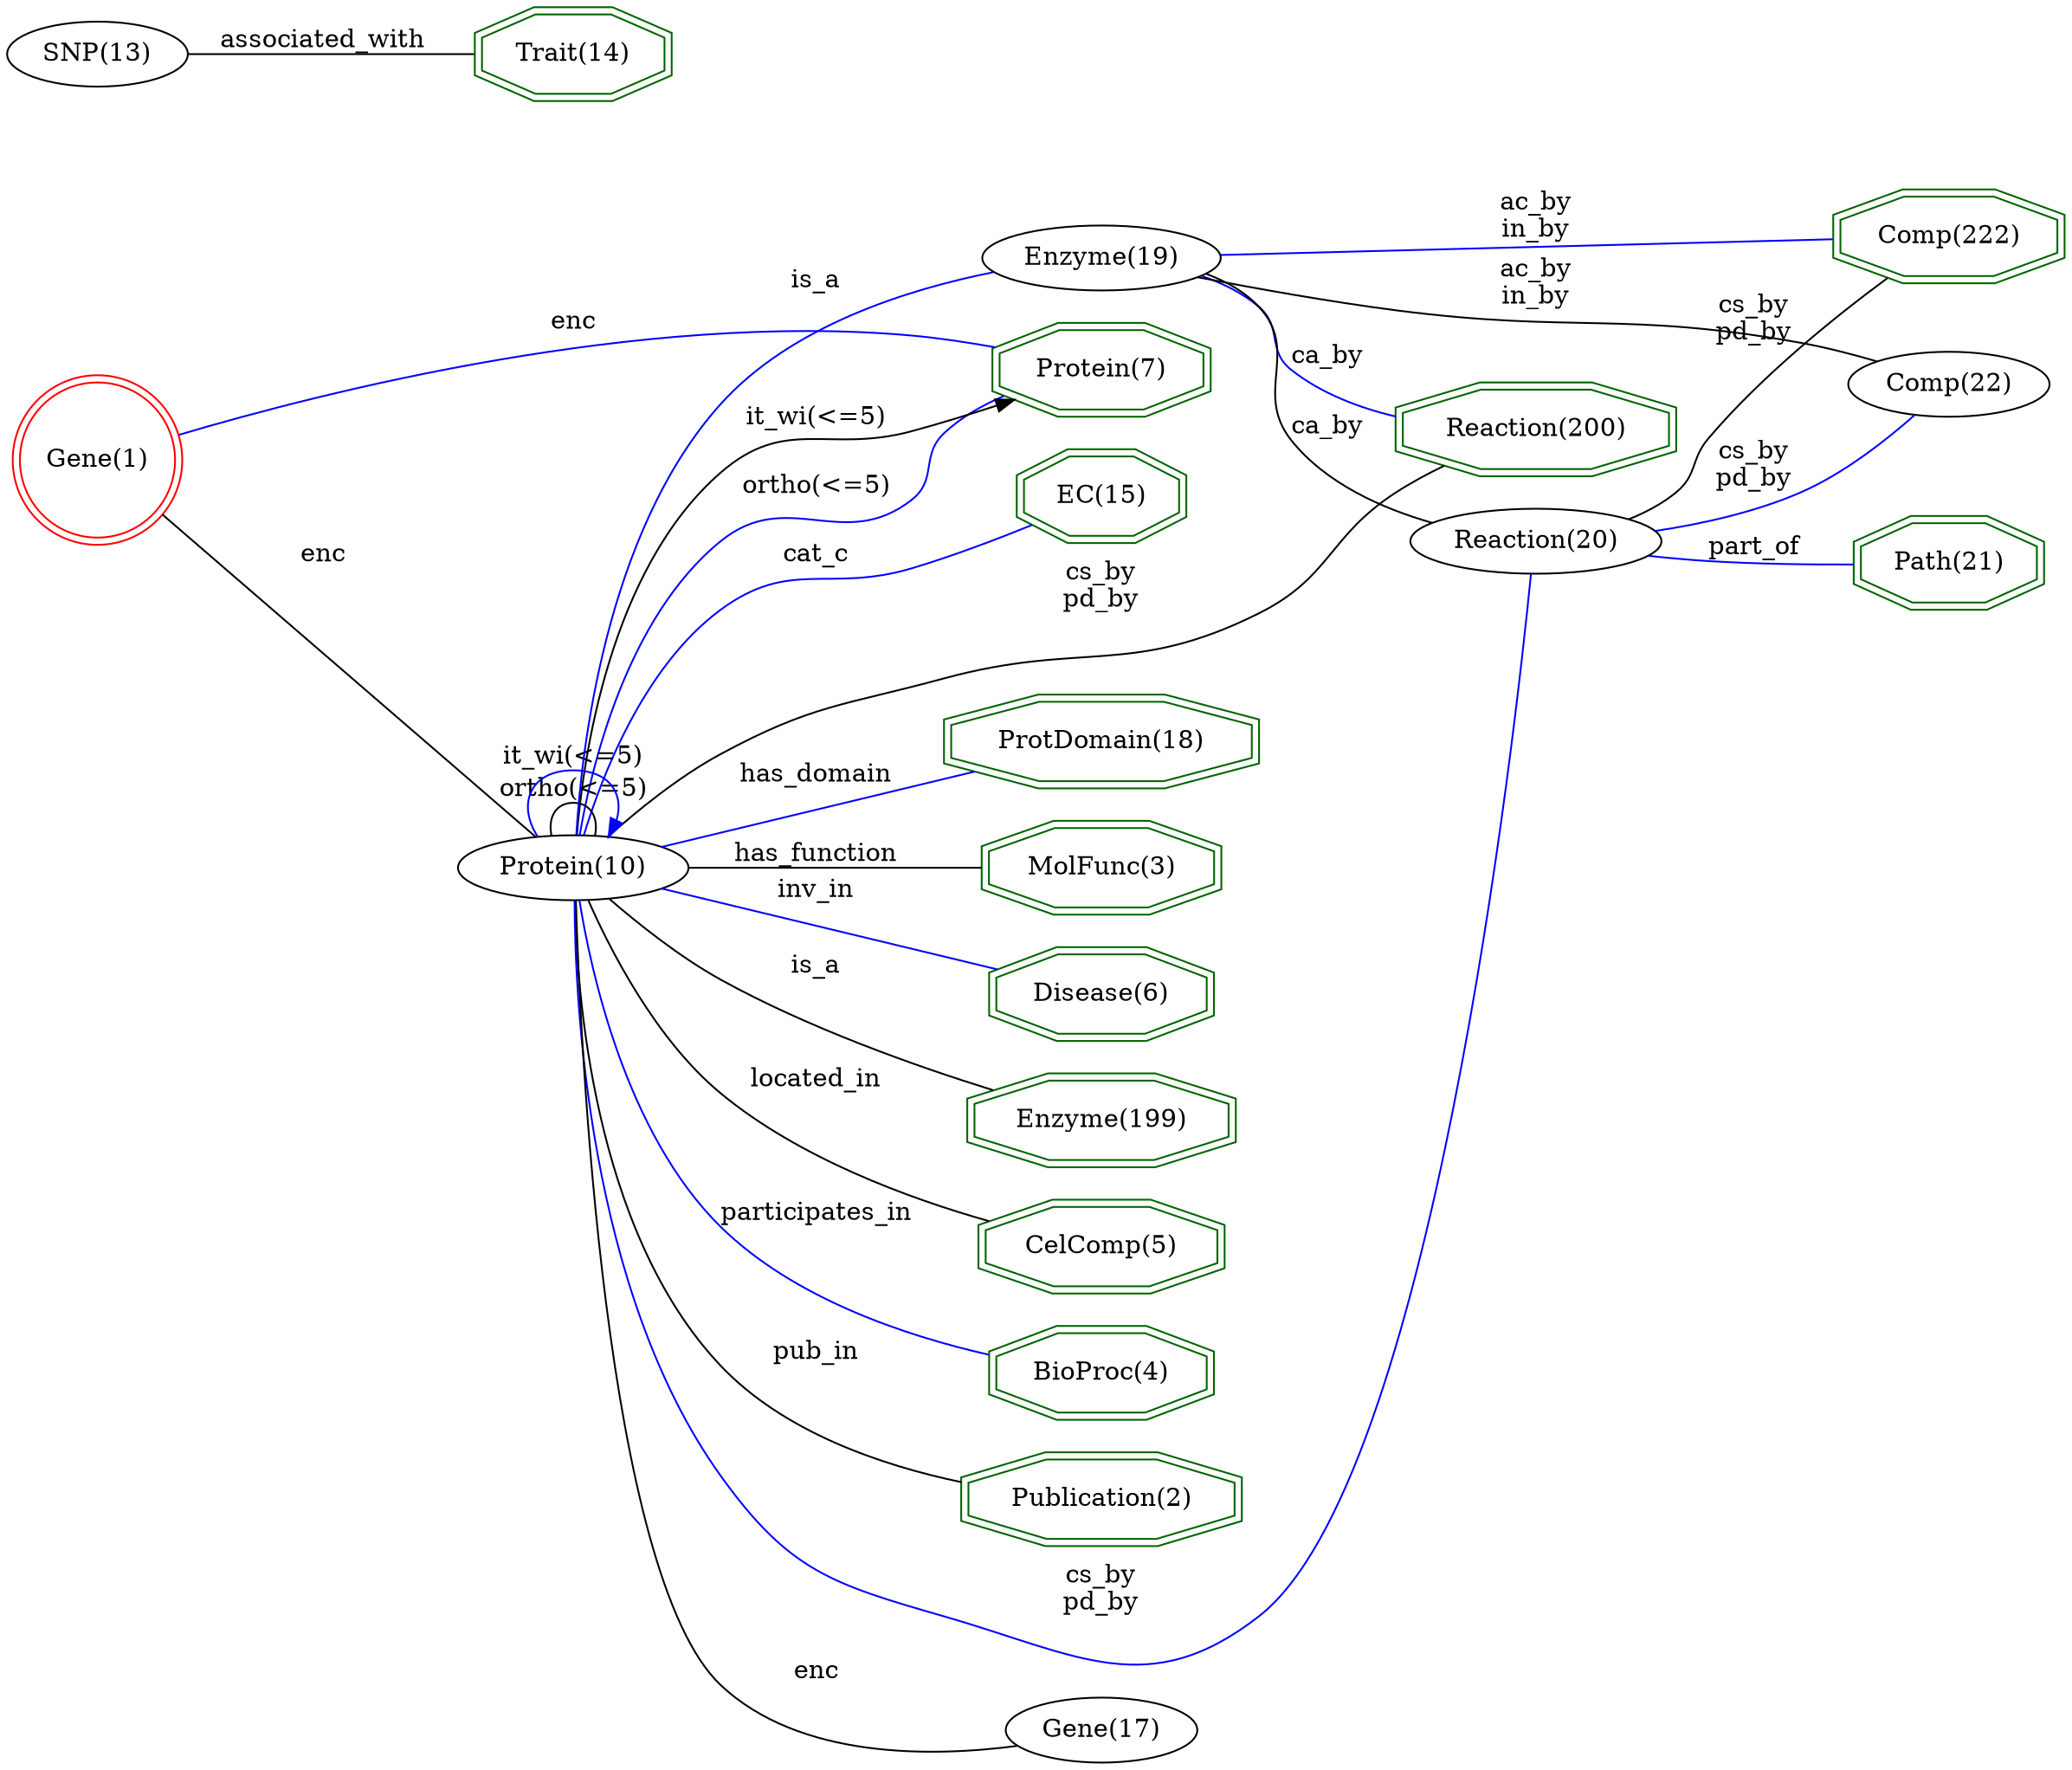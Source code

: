 digraph {
	graph [_draw_="c 9 -#fffffe00 C 7 -#ffffff P 4 0 0 0 898 989.52 898 989.52 0 ",
		bb="0,0,989.52,898",
		dpi=96,
		rankdir=LR,
		xdotversion=1.7
	];
	node [label="\N"];
	"EC(15)"	[_draw_="c 7 -#006400 p 8 547.67 630.54 547.67 645.46 524.69 656 492.19 656 469.22 645.46 469.22 630.54 492.19 620 524.69 620 c 7 -#006400 \
p 8 551.68 627.98 551.68 648.02 525.57 660 491.32 660 465.21 648.02 465.21 627.98 491.32 616 525.57 616 ",
		_ldraw_="F 14 11 -Times-Roman c 7 -#000000 T 508.44 633.8 0 41.21 6 -EC(15) ",
		color=darkgreen,
		height=0.61111,
		pos="508.44,638",
		shape=doubleoctagon,
		width=1.1977];
	"Reaction(200)"	[_draw_="c 7 -#006400 p 8 791.12 660.54 791.12 675.46 752.53 686 697.96 686 659.37 675.46 659.37 660.54 697.96 650 752.53 650 c 7 -#006400 \
p 8 795.13 657.49 795.13 678.51 753.07 690 697.42 690 655.36 678.51 655.36 657.49 697.42 646 753.07 646 ",
		_ldraw_="F 14 11 -Times-Roman c 7 -#000000 T 725.25 663.8 0 80.08 13 -Reaction(200) ",
		color=darkgreen,
		height=0.61111,
		pos="725.25,668",
		shape=doubleoctagon,
		width=1.9359];
	"Comp(222)"	[_draw_="c 7 -#006400 p 8 985.59 760.54 985.59 775.46 953.28 786 907.6 786 875.3 775.46 875.3 760.54 907.6 750 953.28 750 c 7 -#006400 p \
8 989.59 757.64 989.59 778.36 953.92 790 906.96 790 871.29 778.36 871.29 757.64 906.96 746 953.92 746 ",
		_ldraw_="F 14 11 -Times-Roman c 7 -#000000 T 930.44 763.8 0 64.55 9 -Comp(222) ",
		color=darkgreen,
		height=0.61111,
		pos="930.44,768",
		shape=doubleoctagon,
		width=1.641];
	"Path(21)"	[_draw_="c 7 -#006400 p 8 974.26 587.54 974.26 602.46 948.59 613 912.29 613 886.63 602.46 886.63 587.54 912.29 577 948.59 577 c 7 -#006400 \
p 8 978.25 584.86 978.25 605.14 949.38 617 911.51 617 882.63 605.14 882.63 584.86 911.51 573 949.38 573 ",
		_ldraw_="F 14 11 -Times-Roman c 7 -#000000 T 930.44 590.8 0 48.21 8 -Path(21) ",
		color=darkgreen,
		height=0.61111,
		pos="930.44,595",
		shape=doubleoctagon,
		width=1.3307];
	"ProtDomain(18)"	[_draw_="c 7 -#006400 p 8 582.3 504.54 582.3 519.46 539.03 530 477.85 530 434.59 519.46 434.59 504.54 477.85 494 539.03 494 c 7 -#006400 \
p 8 586.31 501.4 586.31 522.6 539.52 534 477.37 534 430.58 522.6 430.58 501.4 477.37 490 539.52 490 ",
		_ldraw_="F 14 11 -Times-Roman c 7 -#000000 T 508.44 507.8 0 91.77 14 -ProtDomain(18) ",
		color=darkgreen,
		height=0.61111,
		pos="508.44,512",
		shape=doubleoctagon,
		width=2.1578];
	"MolFunc(3)"	[_draw_="c 7 -#006400 p 8 565.83 442.54 565.83 457.46 532.21 468 484.67 468 451.05 457.46 451.05 442.54 484.67 432 532.21 432 c 7 -#006400 \
p 8 569.85 439.61 569.85 460.39 532.83 472 484.05 472 447.04 460.39 447.04 439.61 484.05 428 532.83 428 ",
		_ldraw_="F 14 11 -Times-Roman c 7 -#000000 T 508.44 445.8 0 67.66 10 -MolFunc(3) ",
		color=darkgreen,
		height=0.61111,
		pos="508.44,450",
		shape=doubleoctagon,
		width=1.7];
	"Disease(6)"	[_draw_="c 7 -#006400 p 8 560.19 380.54 560.19 395.46 529.88 406 487.01 406 456.7 395.46 456.7 380.54 487.01 370 529.88 370 c 7 -#006400 \
p 8 564.18 377.7 564.18 398.3 530.55 410 486.34 410 452.7 398.3 452.7 377.7 486.34 366 530.55 366 ",
		_ldraw_="F 14 11 -Times-Roman c 7 -#000000 T 508.44 383.8 0 59.86 10 -Disease(6) ",
		color=darkgreen,
		height=0.61111,
		pos="508.44,388",
		shape=doubleoctagon,
		width=1.5519];
	"Enzyme(199)"	[_draw_="c 7 -#006400 p 8 571.51 318.54 571.51 333.46 534.57 344 482.32 344 445.38 333.46 445.38 318.54 482.32 308 534.57 308 c 7 -#006400 \
p 8 575.51 315.53 575.51 336.47 535.13 348 481.76 348 441.37 336.47 441.37 315.53 481.76 304 535.13 304 ",
		_ldraw_="F 14 11 -Times-Roman c 7 -#000000 T 508.44 321.8 0 76.19 11 -Enzyme(199) ",
		color=darkgreen,
		height=0.61111,
		pos="508.44,326",
		shape=doubleoctagon,
		width=1.8621];
	"CelComp(5)"	[_draw_="c 7 -#006400 p 8 567.05 256.54 567.05 271.46 532.72 282 484.17 282 449.84 271.46 449.84 256.54 484.17 246 532.72 246 c 7 -#006400 \
p 8 571.03 253.59 571.03 274.41 533.31 286 483.57 286 445.85 274.41 445.85 253.59 483.57 242 533.31 242 ",
		_ldraw_="F 14 11 -Times-Roman c 7 -#000000 T 508.44 259.8 0 69.99 10 -CelComp(5) ",
		color=darkgreen,
		height=0.61111,
		pos="508.44,264",
		shape=doubleoctagon,
		width=1.7443];
	"Protein(7)"	[_draw_="c 7 -#006400 p 8 557.96 692.54 557.96 707.46 528.96 718 487.93 718 458.92 707.46 458.92 692.54 487.93 682 528.96 682 c 7 -#006400 \
p 8 561.95 689.74 561.95 710.26 529.65 722 487.23 722 454.94 710.26 454.94 689.74 487.23 678 529.65 678 ",
		_ldraw_="F 14 11 -Times-Roman c 7 -#000000 T 508.44 695.8 0 56.77 10 -Protein(7) ",
		color=darkgreen,
		height=0.61111,
		pos="508.44,700",
		shape=doubleoctagon,
		width=1.4931];
	"BioProc(4)"	[_draw_="c 7 -#006400 p 8 561.9 194.54 561.9 209.46 530.58 220 486.3 220 454.99 209.46 454.99 194.54 486.3 184 530.58 184 c 7 -#006400 p \
8 565.9 191.67 565.9 212.33 531.24 224 485.65 224 450.99 212.33 450.99 191.67 485.65 180 531.24 180 ",
		_ldraw_="F 14 11 -Times-Roman c 7 -#000000 T 508.44 197.8 0 62.21 10 -BioProc(4) ",
		color=darkgreen,
		height=0.61111,
		pos="508.44,202",
		shape=doubleoctagon,
		width=1.5966];
	"Publication(2)"	[_draw_="c 7 -#006400 p 8 574.34 132.54 574.34 147.46 535.74 158 481.15 158 442.55 147.46 442.55 132.54 481.15 122 535.74 122 c 7 -#006400 \
p 8 578.35 129.49 578.35 150.51 536.28 162 480.61 162 438.54 150.51 438.54 129.49 480.61 118 536.28 118 ",
		_ldraw_="F 14 11 -Times-Roman c 7 -#000000 T 508.44 135.8 0 80.1 14 -Publication(2) ",
		color=darkgreen,
		height=0.61111,
		pos="508.44,140",
		shape=doubleoctagon,
		width=1.9362];
	"Trait(14)"	[_draw_="c 7 -#006400 p 8 307.26 868.54 307.26 883.46 280.73 894 243.2 894 216.66 883.46 216.66 868.54 243.2 858 280.73 858 c 7 -#006400 \
p 8 311.28 865.83 311.28 886.17 281.5 898 242.43 898 212.65 886.17 212.65 865.83 242.43 854 281.5 854 ",
		_ldraw_="F 14 11 -Times-Roman c 7 -#000000 T 261.96 871.8 0 50.05 9 -Trait(14) ",
		color=darkgreen,
		height=0.61111,
		pos="261.96,876",
		shape=doubleoctagon,
		width=1.3655];
	"Gene(1)"	[_draw_="c 7 -#ff0000 e 43.08 663 39.15 39.15 c 7 -#ff0000 e 43.08 663 43.15 43.15 ",
		_ldraw_="F 14 11 -Times-Roman c 7 -#000000 T 43.08 658.8 0 45.86 7 -Gene(1) ",
		color=red,
		height=1.1966,
		pos="43.077,663",
		shape=doublecircle,
		width=1.1966];
	"Gene(1)" -> "Protein(7)"	[_draw_="c 7 -#0000ff B 7 83.51 678.62 150.83 703.37 292.34 747.03 412.76 729 431.12 726.25 450.84 720.66 467.51 715.11 ",
		_ldraw_="F 14 11 -Times-Roman c 7 -#000000 T 261.96 734.8 0 19.43 3 -enc ",
		arrowhead=none,
		color=blue,
		label=enc,
		lp="261.96,739",
		pos="83.511,678.62 150.83,703.37 292.34,747.03 412.76,729 431.12,726.25 450.84,720.66 467.51,715.11"];
	"Protein(10)"	[_draw_="c 7 -#000000 e 261.96 450 50.27 18 ",
		_ldraw_="F 14 11 -Times-Roman c 7 -#000000 T 261.96 445.8 0 63.77 11 -Protein(10) ",
		height=0.5,
		pos="261.96,450",
		width=1.3996];
	"Gene(1)" -> "Protein(10)"	[_draw_="c 7 -#000000 B 4 74.69 632.93 120.93 587.52 207.07 502.92 243.73 466.92 ",
		_ldraw_="F 14 11 -Times-Roman c 7 -#000000 T 148.86 603.8 0 19.43 3 -enc ",
		arrowhead=none,
		color=black,
		label=enc,
		lp="148.86,608",
		pos="74.691,632.93 120.93,587.52 207.07,502.92 243.73,466.92"];
	"Protein(10)" -> "EC(15)"	[_draw_="c 7 -#0000ff B 10 267.3 468.2 275.02 496.6 293.87 551.27 330.35 581 359.82 605.03 376.53 592.46 412.76 604 432.56 610.31 454.42 \
618.1 472.13 624.63 ",
		_ldraw_="F 14 11 -Times-Roman c 7 -#000000 T 371.55 606.8 0 29.53 5 -cat_c ",
		arrowhead=none,
		color=blue,
		label=cat_c,
		lp="371.55,611",
		pos="267.3,468.2 275.02,496.6 293.87,551.27 330.35,581 359.82,605.03 376.53,592.46 412.76,604 432.56,610.31 454.42,618.1 472.13,624.63"];
	"Protein(10)" -> "Reaction(200)"	[_draw_="c 7 -#000000 B 16 279.66 467.11 292.56 479.55 311.37 496.05 330.35 507 371.42 530.69 385.28 529.63 430.76 543 498.76 562.99 522.67 \
547.42 586.12 579 622.12 596.92 621.48 615.64 655.55 637 663.31 641.86 671.96 646.39 680.44 650.39 ",
		_ldraw_="F 14 11 -Times-Roman c 7 -#000000 T 508.44 595.8 0 32.66 5 -cs_by F 14 11 -Times-Roman c 7 -#000000 T 508.44 581.8 0 35 5 -pd_by ",
		arrowhead=none,
		color=black,
		label="cs_by\npd_by",
		lp="508.44,593",
		pos="279.66,467.11 292.56,479.55 311.37,496.05 330.35,507 371.42,530.69 385.28,529.63 430.76,543 498.76,562.99 522.67,547.42 586.12,579 \
622.12,596.92 621.48,615.64 655.55,637 663.31,641.86 671.96,646.39 680.44,650.39"];
	"Protein(10)" -> "ProtDomain(18)"	[_draw_="c 7 -#0000ff B 7 302.84 460.78 311.88 463.18 321.44 465.7 330.35 468 369.15 478 412.85 488.86 447.13 497.29 ",
		_ldraw_="F 14 11 -Times-Roman c 7 -#000000 T 371.55 491.8 0 67.66 10 -has_domain ",
		arrowhead=none,
		color=blue,
		label=has_domain,
		lp="371.55,496",
		pos="302.84,460.78 311.88,463.18 321.44,465.7 330.35,468 369.15,478 412.85,488.86 447.13,497.29"];
	"Protein(10)" -> "MolFunc(3)"	[_draw_="c 7 -#000000 B 4 312.44 450 351.36 450 405.77 450 447.23 450 ",
		_ldraw_="F 14 11 -Times-Roman c 7 -#000000 T 371.55 452.8 0 72.32 12 -has_function ",
		arrowhead=none,
		color=black,
		label=has_function,
		lp="371.55,457",
		pos="312.44,450 351.36,450 405.77,450 447.23,450"];
	"Protein(10)" -> "Disease(6)"	[_draw_="c 7 -#0000ff B 7 302.84 439.22 311.88 436.82 321.44 434.3 330.35 432 373.3 420.93 422.23 408.81 457.77 400.1 ",
		_ldraw_="F 14 11 -Times-Roman c 7 -#000000 T 371.55 434.8 0 35.78 6 -inv_in ",
		arrowhead=none,
		color=blue,
		label=inv_in,
		lp="371.55,439",
		pos="302.84,439.22 311.88,436.82 321.44,434.3 330.35,432 373.3,420.93 422.23,408.81 457.77,400.1"];
	"Protein(10)" -> "Enzyme(199)"	[_draw_="c 7 -#000000 B 7 280.06 433.07 293.02 420.96 311.71 404.92 330.35 394 370.27 370.61 419.72 352.41 456.21 340.75 ",
		_ldraw_="F 14 11 -Times-Roman c 7 -#000000 T 371.55 396.8 0 22.55 4 -is_a ",
		arrowhead=none,
		color=black,
		label=is_a,
		lp="371.55,401",
		pos="280.06,433.07 293.02,420.96 311.71,404.92 330.35,394 370.27,370.61 419.72,352.41 456.21,340.75"];
	"Protein(10)" -> "CelComp(5)"	[_draw_="c 7 -#000000 B 7 269.84 431.91 279.84 407.8 300.49 365.14 330.35 339 365.77 307.99 415.9 288.39 453.78 277.03 ",
		_ldraw_="F 14 11 -Times-Roman c 7 -#000000 T 371.55 341.8 0 58.31 10 -located_in ",
		arrowhead=none,
		color=black,
		label=located_in,
		lp="371.55,346",
		pos="269.84,431.91 279.84,407.8 300.49,365.14 330.35,339 365.77,307.99 415.9,288.39 453.78,277.03"];
	"Protein(10)" -> "Protein(7)"	[_draw_="c 7 -#0000ff B 13 264.99 468.16 269.82 502.59 285.18 577.52 330.35 618 358.67 643.38 382.16 618.42 412.76 641 424.66 649.79 419.37 \
659.56 430.76 669 439.83 676.51 450.95 682.39 461.89 686.91 ",
		_ldraw_="F 14 11 -Times-Roman c 7 -#000000 T 371.55 643.8 0 61.67 10 -ortho(<=5) ",
		arrowhead=none,
		color=blue,
		label="ortho(<=5)",
		lp="371.55,648",
		pos="264.99,468.16 269.82,502.59 285.18,577.52 330.35,618 358.67,643.38 382.16,618.42 412.76,641 424.66,649.79 419.37,659.56 430.76,669 \
439.83,676.51 450.95,682.39 461.89,686.91"];
	"Protein(10)" -> "Protein(7)"	[_draw_="c 7 -#000000 B 7 263.38 468.1 265.31 507.99 275.71 604 330.35 655 334.81 659.16 397.91 674.58 447.53 686.22 ",
		_hdraw_="S 5 -solid c 7 -#000000 C 7 -#000000 P 3 447.04 689.7 457.57 688.57 448.63 682.89 ",
		_ldraw_="F 14 11 -Times-Roman c 7 -#000000 T 371.55 680.8 0 60.89 10 -it_wi(<=5) ",
		arrowhead=normal,
		color=black,
		label="it_wi(<=5)",
		lp="371.55,685",
		pos="e,457.57,688.57 263.38,468.1 265.31,507.99 275.71,604 330.35,655 334.81,659.16 397.91,674.58 447.53,686.22"];
	"Protein(10)" -> "BioProc(4)"	[_draw_="c 7 -#0000ff B 7 265.09 432.01 270.15 397.05 285.96 319.37 330.35 274 362.84 240.78 412.76 222.37 451.32 212.49 ",
		_ldraw_="F 14 11 -Times-Roman c 7 -#000000 T 371.55 276.8 0 82.41 15 -participates_in ",
		arrowhead=none,
		color=blue,
		label=participates_in,
		lp="371.55,281",
		pos="265.09,432.01 270.15,397.05 285.96,319.37 330.35,274 362.84,240.78 412.76,222.37 451.32,212.49"];
	"Protein(10)" -> "Publication(2)"	[_draw_="c 7 -#000000 B 7 262.77 431.93 263.28 387.85 270.64 273.67 330.35 208 358.48 177.05 402.29 160.08 439.29 150.82 ",
		_ldraw_="F 14 11 -Times-Roman c 7 -#000000 T 371.55 210.8 0 38.89 6 -pub_in ",
		arrowhead=none,
		color=black,
		label=pub_in,
		lp="371.55,215",
		pos="262.77,431.93 263.28,387.85 270.64,273.67 330.35,208 358.48,177.05 402.29,160.08 439.29,150.82"];
	"Protein(10)" -> "Protein(10)"	[_draw_="c 7 -#000000 B 7 252.25 467.78 250.6 477.31 253.84 486 261.96 486 270.08 486 273.32 477.31 271.67 467.78 ",
		_ldraw_="F 14 11 -Times-Roman c 7 -#000000 T 261.96 488.8 0 61.67 10 -ortho(<=5) ",
		arrowhead=none,
		color=black,
		label="ortho(<=5)",
		lp="261.96,493",
		pos="252.25,467.78 250.6,477.31 253.84,486 261.96,486 270.08,486 273.32,477.31 271.67,467.78"];
	"Protein(10)" -> "Protein(10)"	[_draw_="c 7 -#0000ff B 7 246.16 467.14 236.87 484.58 242.13 504 261.96 504 278.23 504 284.69 490.94 281.36 476.61 ",
		_hdraw_="S 5 -solid c 7 -#0000ff C 7 -#0000ff P 3 284.59 475.25 277.76 467.14 278.04 477.73 ",
		_ldraw_="F 14 11 -Times-Roman c 7 -#000000 T 261.96 506.8 0 60.89 10 -it_wi(<=5) ",
		arrowhead=normal,
		color=blue,
		label="it_wi(<=5)",
		lp="261.96,511",
		pos="e,277.76,467.14 246.16,467.14 236.87,484.58 242.13,504 261.96,504 278.23,504 284.69,490.94 281.36,476.61"];
	"Reaction(20)"	[_draw_="c 7 -#000000 e 725.25 610 56.04 18 ",
		_ldraw_="F 14 11 -Times-Roman c 7 -#000000 T 725.25 605.8 0 73.08 12 -Reaction(20) ",
		height=0.5,
		pos="725.25,610",
		width=1.5631];
	"Protein(10)" -> "Reaction(20)"	[_draw_="c 7 -#0000ff B 10 262.87 431.71 263.47 382.7 270.74 245.95 330.35 155 395.21 56.02 492.47 8.66 586.12 81 670.73 146.35 713.38 506.25 \
722.41 591.76 ",
		_ldraw_="F 14 11 -Times-Roman c 7 -#000000 T 508.44 97.8 0 32.66 5 -cs_by F 14 11 -Times-Roman c 7 -#000000 T 508.44 83.8 0 35 5 -pd_by ",
		arrowhead=none,
		color=blue,
		label="cs_by\npd_by",
		lp="508.44,95",
		pos="262.87,431.71 263.47,382.7 270.74,245.95 330.35,155 395.21,56.021 492.47,8.6585 586.12,81 670.73,146.35 713.38,506.25 722.41,591.76"];
	"Gene(17)"	[_draw_="c 7 -#000000 e 508.44 18 43.5 18 ",
		_ldraw_="F 14 11 -Times-Roman c 7 -#000000 T 508.44 13.8 0 52.86 8 -Gene(17) ",
		height=0.5,
		pos="508.44,18",
		width=1.2083];
	"Protein(10)" -> "Gene(17)"	[_draw_="c 7 -#000000 B 7 263.25 431.93 264.76 360.51 274.13 99.18 330.35 44 366.16 8.85 427.27 7.7 467.51 11.64 ",
		_ldraw_="F 14 11 -Times-Roman c 7 -#000000 T 371.55 46.8 0 19.43 3 -enc ",
		arrowhead=none,
		color=black,
		label=enc,
		lp="371.55,51",
		pos="263.25,431.93 264.76,360.51 274.13,99.178 330.35,44 366.16,8.8461 427.27,7.6989 467.51,11.642"];
	"Enzyme(19)"	[_draw_="c 7 -#000000 e 508.44 758 53.63 18 ",
		_ldraw_="F 14 11 -Times-Roman c 7 -#000000 T 508.44 753.8 0 69.19 10 -Enzyme(19) ",
		height=0.5,
		pos="508.44,758",
		width=1.4949];
	"Protein(10)" -> "Enzyme(19)"	[_draw_="c 7 -#0000ff B 7 262.78 468.06 263.33 512.1 270.77 626.22 330.35 692 363.06 728.11 417.41 744.54 457.29 751.96 ",
		_ldraw_="F 14 11 -Times-Roman c 7 -#000000 T 371.55 743.8 0 22.55 4 -is_a ",
		arrowhead=none,
		color=blue,
		label=is_a,
		lp="371.55,748",
		pos="262.78,468.06 263.33,512.1 270.77,626.22 330.35,692 363.06,728.11 417.41,744.54 457.29,751.96"];
	"Reaction(20)" -> "Comp(222)"	[_draw_="c 7 -#000000 B 13 767.44 621.93 777.02 625.82 786.78 630.79 794.94 637 805.55 645.08 804.05 651.06 812.94 661 836.71 687.59 845.1 \
691.88 871.37 716 882.33 726.07 894.6 737.08 905.02 746.38 ",
		_ldraw_="F 14 11 -Times-Roman c 7 -#000000 T 833.15 716.8 0 32.66 5 -cs_by F 14 11 -Times-Roman c 7 -#000000 T 833.15 702.8 0 35 5 -pd_by ",
		arrowhead=none,
		color=black,
		label="cs_by\npd_by",
		lp="833.15,714",
		pos="767.44,621.93 777.02,625.82 786.78,630.79 794.94,637 805.55,645.08 804.05,651.06 812.94,661 836.71,687.59 845.1,691.88 871.37,716 \
882.33,726.07 894.6,737.08 905.02,746.38"];
	"Reaction(20)" -> "Path(21)"	[_draw_="c 7 -#0000ff B 7 774.23 600.92 786.78 598.91 800.33 597.07 812.94 596 835.82 594.07 861.31 593.65 882.6 593.79 ",
		_ldraw_="F 14 11 -Times-Roman c 7 -#000000 T 833.15 598.8 0 40.43 7 -part_of ",
		arrowhead=none,
		color=blue,
		label=part_of,
		lp="833.15,603",
		pos="774.23,600.92 786.78,598.91 800.33,597.07 812.94,596 835.82,594.07 861.31,593.65 882.6,593.79"];
	"Comp(22)"	[_draw_="c 7 -#000000 e 930.44 689 46.42 18 ",
		_ldraw_="F 14 11 -Times-Roman c 7 -#000000 T 930.44 684.8 0 57.55 8 -Comp(22) ",
		height=0.5,
		pos="930.44,689",
		width=1.2906];
	"Reaction(20)" -> "Comp(22)"	[_draw_="c 7 -#0000ff B 7 780.08 614.25 803.33 617.47 830.4 623.11 853.37 633 875.51 642.54 897.31 659.59 911.85 672.38 ",
		_ldraw_="F 14 11 -Times-Roman c 7 -#000000 T 833.15 649.8 0 32.66 5 -cs_by F 14 11 -Times-Roman c 7 -#000000 T 833.15 635.8 0 35 5 -pd_by ",
		arrowhead=none,
		color=blue,
		label="cs_by\npd_by",
		lp="833.15,647",
		pos="780.08,614.25 803.33,617.47 830.4,623.11 853.37,633 875.51,642.54 897.31,659.59 911.85,672.38"];
	"Enzyme(19)" -> "Reaction(200)"	[_draw_="c 7 -#0000ff B 10 554.15 748.36 565.46 744.36 576.99 738.77 586.12 731 598.85 720.17 590.91 708.22 604.12 698 618.83 686.63 637.32 \
679.52 655.35 675.08 ",
		_ldraw_="F 14 11 -Times-Roman c 7 -#000000 T 620.84 700.8 0 33.43 5 -ca_by ",
		arrowhead=none,
		color=blue,
		label=ca_by,
		lp="620.84,705",
		pos="554.15,748.36 565.46,744.36 576.99,738.77 586.12,731 598.85,720.17 590.91,708.22 604.12,698 618.83,686.63 637.32,679.52 655.35,675.08"];
	"Enzyme(19)" -> "Comp(222)"	[_draw_="c 7 -#0000ff B 4 562.21 759.26 641.08 761.13 789.2 764.66 871.17 766.61 ",
		_ldraw_="F 14 11 -Times-Roman c 7 -#000000 T 725.25 781.8 0 33.43 5 -ac_by F 14 11 -Times-Roman c 7 -#000000 T 725.25 767.8 0 31.89 5 -in_\
by ",
		arrowhead=none,
		color=blue,
		label="ac_by\nin_by",
		lp="725.25,779",
		pos="562.21,759.26 641.08,761.13 789.2,764.66 871.17,766.61"];
	"Enzyme(19)" -> "Reaction(20)"	[_draw_="c 7 -#000000 B 10 556.28 749.47 567.32 745.47 578.18 739.61 586.12 731 607.33 708.03 584.45 687.29 604.12 663 622.34 640.5 652.05 \
627.28 677.36 619.67 ",
		_ldraw_="F 14 11 -Times-Roman c 7 -#000000 T 620.84 665.8 0 33.43 5 -ca_by ",
		arrowhead=none,
		color=black,
		label=ca_by,
		lp="620.84,670",
		pos="556.28,749.47 567.32,745.47 578.18,739.61 586.12,731 607.33,708.03 584.45,687.29 604.12,663 622.34,640.5 652.05,627.28 677.36,619.67"];
	"Enzyme(19)" -> "Comp(22)"	[_draw_="c 7 -#000000 B 10 554.01 748.28 582.86 742.28 621.28 734.83 655.55 730 742.97 717.68 766.71 728.86 853.37 712 867.32 709.29 882.36 \
705.03 895.35 700.92 ",
		_ldraw_="F 14 11 -Times-Roman c 7 -#000000 T 725.25 746.8 0 33.43 5 -ac_by F 14 11 -Times-Roman c 7 -#000000 T 725.25 732.8 0 31.89 5 -in_\
by ",
		arrowhead=none,
		color=black,
		label="ac_by\nin_by",
		lp="725.25,744",
		pos="554.01,748.28 582.86,742.28 621.28,734.83 655.55,730 742.97,717.68 766.71,728.86 853.37,712 867.32,709.29 882.36,705.03 895.35,700.92"];
	"SNP(13)"	[_draw_="c 7 -#000000 e 43.08 876 41.13 18 ",
		_ldraw_="F 14 11 -Times-Roman c 7 -#000000 T 43.08 871.8 0 49.01 7 -SNP(13) ",
		height=0.5,
		pos="43.077,876",
		width=1.1406];
	"SNP(13)" -> "Trait(14)"	[_draw_="c 7 -#000000 B 4 84.36 876 120.62 876 173.98 876 212.55 876 ",
		_ldraw_="F 14 11 -Times-Roman c 7 -#000000 T 148.86 878.8 0 89.42 15 -associated_with ",
		arrowhead=none,
		color=black,
		label=associated_with,
		lp="148.86,883",
		pos="84.363,876 120.62,876 173.98,876 212.55,876"];
}
